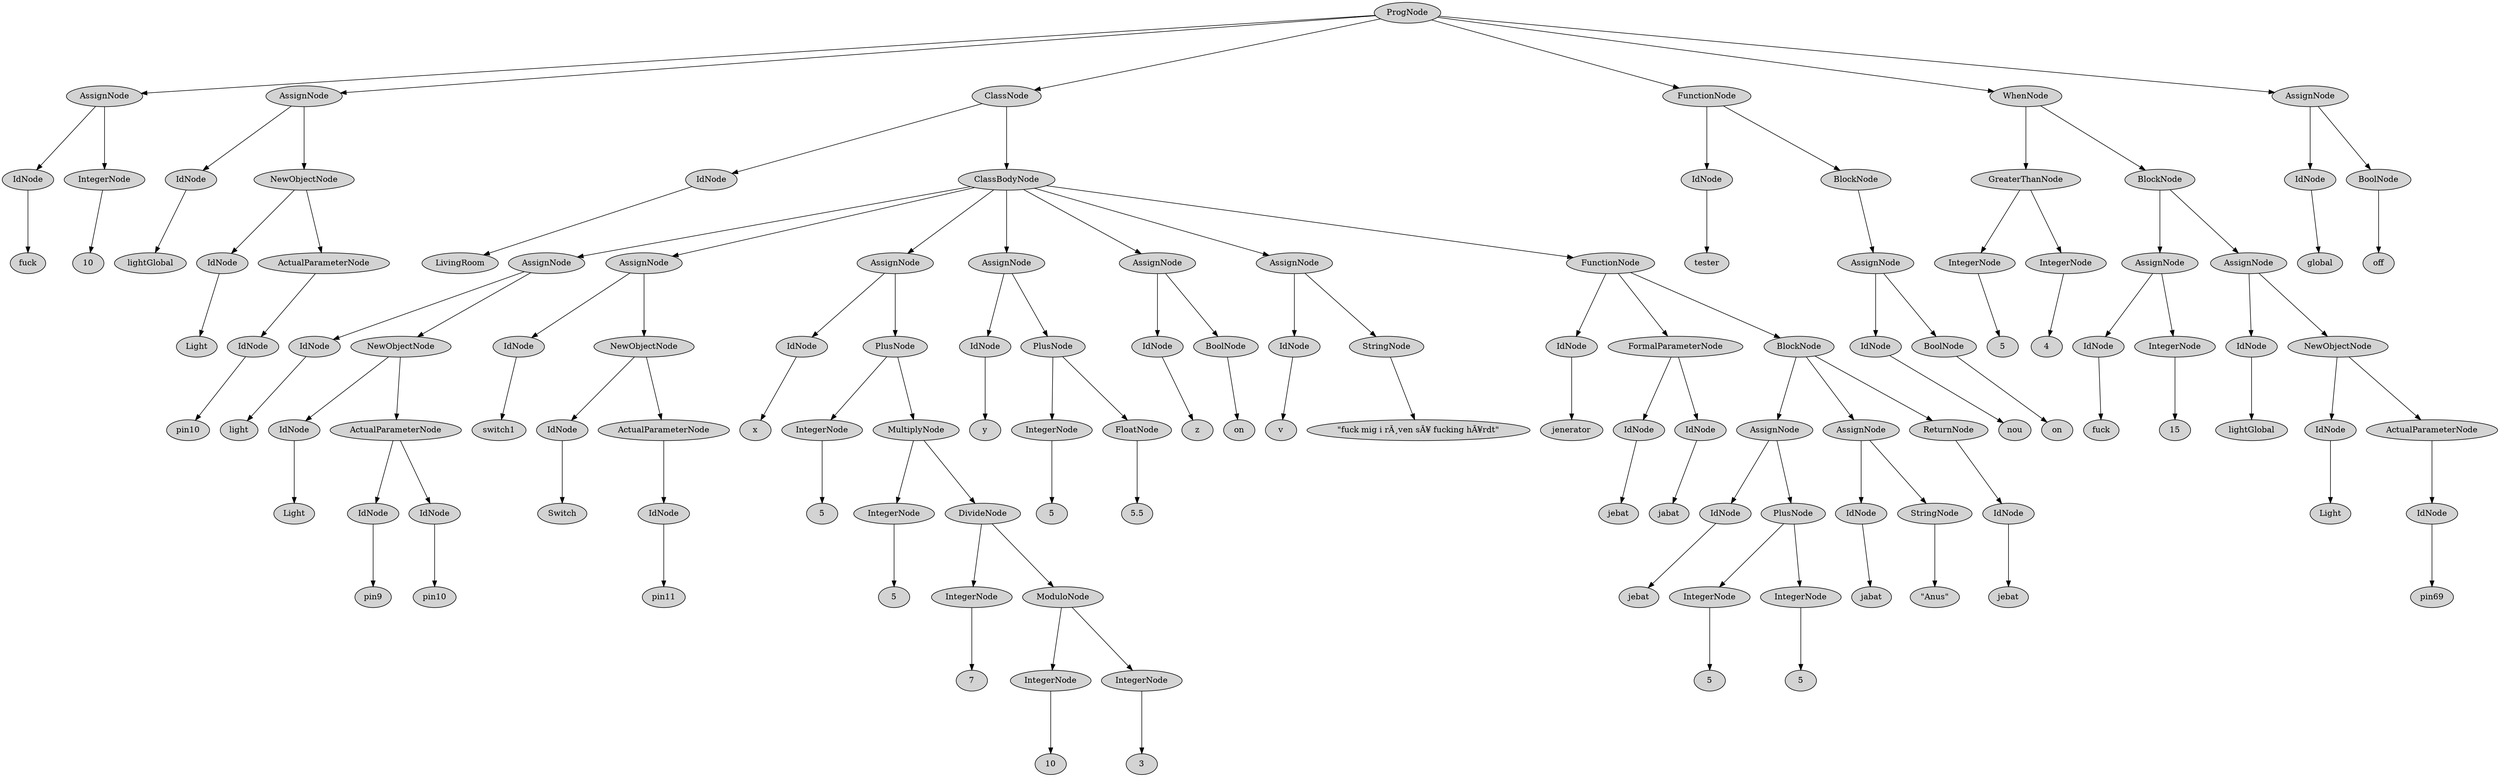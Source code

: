 digraph G {
	graph [ranksep=1.5 ratio=fill]
	node [style=filled]
	overlap=false
	5512825 [label=ProgNode]
	5239786 [label=AssignNode]
	5512825 -> 5239786
	2569620 [label=IdNode]
	5239786 -> 2569620
	1751351 [label=fuck]
	2569620 -> 1751351
	9608128 [label=IntegerNode]
	5239786 -> 9608128
	3376739 [label=10]
	9608128 -> 3376739
	6020904 [label=AssignNode]
	5512825 -> 6020904
	6516669 [label=IdNode]
	6020904 -> 6516669
	9961591 [label=lightGlobal]
	6516669 -> 9961591
	1283234 [label=NewObjectNode]
	6020904 -> 1283234
	7703863 [label=IdNode]
	1283234 -> 7703863
	6013359 [label=Light]
	7703863 -> 6013359
	6797437 [label=ActualParameterNode]
	1283234 -> 6797437
	9503956 [label=IdNode]
	6797437 -> 9503956
	1508551 [label=pin10]
	9503956 -> 1508551
	4881252 [label=ClassNode]
	5512825 -> 4881252
	3625886 [label=IdNode]
	4881252 -> 3625886
	4451463 [label=LivingRoom]
	3625886 -> 4451463
	1573676 [label=ClassBodyNode]
	4881252 -> 1573676
	9909628 [label=AssignNode]
	1573676 -> 9909628
	5129146 [label=IdNode]
	9909628 -> 5129146
	7656471 [label=light]
	5129146 -> 7656471
	7650401 [label=NewObjectNode]
	9909628 -> 7650401
	9768924 [label=IdNode]
	7650401 -> 9768924
	5614797 [label=Light]
	9768924 -> 5614797
	2054305 [label=ActualParameterNode]
	7650401 -> 2054305
	2816159 [label=IdNode]
	2054305 -> 2816159
	5959511 [label=pin9]
	2816159 -> 5959511
	7517303 [label=IdNode]
	2054305 -> 7517303
	4673912 [label=pin10]
	7517303 -> 4673912
	6639088 [label=AssignNode]
	1573676 -> 6639088
	8277412 [label=IdNode]
	6639088 -> 8277412
	333616 [label=switch1]
	8277412 -> 333616
	2741360 [label=NewObjectNode]
	6639088 -> 2741360
	8293761 [label=IdNode]
	2741360 -> 8293761
	8871966 [label=Switch]
	8293761 -> 8871966
	561660 [label=ActualParameterNode]
	2741360 -> 561660
	3757451 [label=IdNode]
	561660 -> 3757451
	910870 [label=pin11]
	3757451 -> 910870
	4056927 [label=AssignNode]
	1573676 -> 4056927
	537260 [label=IdNode]
	4056927 -> 537260
	4715637 [label=x]
	537260 -> 4715637
	5874566 [label=PlusNode]
	4056927 -> 5874566
	951966 [label=IntegerNode]
	5874566 -> 951966
	2554344 [label=5]
	951966 -> 2554344
	3100536 [label=MultiplyNode]
	5874566 -> 3100536
	753607 [label=IntegerNode]
	3100536 -> 753607
	1335638 [label=5]
	753607 -> 1335638
	367997 [label=DivideNode]
	3100536 -> 367997
	6165207 [label=IntegerNode]
	367997 -> 6165207
	4884625 [label=7]
	6165207 -> 4884625
	4224491 [label=ModuloNode]
	367997 -> 4224491
	6522141 [label=IntegerNode]
	4224491 -> 6522141
	1646188 [label=10]
	6522141 -> 1646188
	2380406 [label=IntegerNode]
	4224491 -> 2380406
	8673322 [label=3]
	2380406 -> 8673322
	1543543 [label=AssignNode]
	1573676 -> 1543543
	8883702 [label=IdNode]
	1543543 -> 8883702
	1901578 [label=y]
	8883702 -> 1901578
	8682321 [label=PlusNode]
	1543543 -> 8682321
	4697602 [label=IntegerNode]
	8682321 -> 4697602
	7587674 [label=5]
	4697602 -> 7587674
	4447119 [label=FloatNode]
	8682321 -> 4447119
	8903809 [label=5.5]
	4447119 -> 8903809
	8396056 [label=AssignNode]
	1573676 -> 8396056
	4216086 [label=IdNode]
	8396056 -> 4216086
	9743652 [label=z]
	4216086 -> 9743652
	5791593 [label=BoolNode]
	8396056 -> 5791593
	3723421 [label=on]
	5791593 -> 3723421
	8771087 [label=AssignNode]
	1573676 -> 8771087
	2218674 [label=IdNode]
	8771087 -> 2218674
	2258601 [label=v]
	2218674 -> 2258601
	2458325 [label=StringNode]
	8771087 -> 2458325
	3454525 [label="\"fuck mig i rÃ¸ven sÃ¥ fucking hÃ¥rdt\""]
	2458325 -> 3454525
	490052 [label=FunctionNode]
	1573676 -> 490052
	1769425 [label=IdNode]
	490052 -> 1769425
	2098981 [label=jenerator]
	1769425 -> 2098981
	2589774 [label=FormalParameterNode]
	490052 -> 2589774
	6059213 [label=IdNode]
	2589774 -> 6059213
	500418 [label=jebat]
	6059213 -> 500418
	8799689 [label=IdNode]
	2589774 -> 8799689
	6903 [label=jabat]
	8799689 -> 6903
	9830138 [label=BlockNode]
	490052 -> 9830138
	3419942 [label=AssignNode]
	9830138 -> 3419942
	3732764 [label=IdNode]
	3419942 -> 3732764
	7086571 [label=jebat]
	3732764 -> 7086571
	4345505 [label=PlusNode]
	3419942 -> 4345505
	3348188 [label=IntegerNode]
	4345505 -> 3348188
	4776427 [label=5]
	3348188 -> 4776427
	3171471 [label=IntegerNode]
	4345505 -> 3171471
	4751722 [label=5]
	3171471 -> 4751722
	494027 [label=AssignNode]
	9830138 -> 494027
	1718779 [label=IdNode]
	494027 -> 1718779
	3305121 [label=jabat]
	1718779 -> 3305121
	5034787 [label=StringNode]
	494027 -> 5034787
	5345011 [label="\"Anus\""]
	5034787 -> 5345011
	7803419 [label=ReturnNode]
	9830138 -> 7803419
	3408599 [label=IdNode]
	7803419 -> 3408599
	7557639 [label=jebat]
	3408599 -> 7557639
	78329 [label=FunctionNode]
	5512825 -> 78329
	9934627 [label=IdNode]
	78329 -> 9934627
	8734908 [label=tester]
	9934627 -> 8734908
	4179721 [label=BlockNode]
	78329 -> 4179721
	7831206 [label=AssignNode]
	4179721 -> 7831206
	3869563 [label=IdNode]
	7831206 -> 3869563
	8193025 [label=nou]
	3869563 -> 8193025
	8316486 [label=BoolNode]
	7831206 -> 8316486
	1392257 [label=on]
	8316486 -> 1392257
	8409118 [label=WhenNode]
	5512825 -> 8409118
	5327598 [label=GreaterThanNode]
	8409118 -> 5327598
	6927498 [label=IntegerNode]
	5327598 -> 6927498
	1677215 [label=5]
	6927498 -> 1677215
	186686 [label=IntegerNode]
	5327598 -> 186686
	4438556 [label=4]
	186686 -> 4438556
	8785039 [label=BlockNode]
	8409118 -> 8785039
	42993 [label=AssignNode]
	8785039 -> 42993
	1288768 [label=IdNode]
	42993 -> 1288768
	6934053 [label=fuck]
	1288768 -> 6934053
	7008572 [label=IntegerNode]
	42993 -> 7008572
	2471101 [label=15]
	7008572 -> 2471101
	8689590 [label=AssignNode]
	8785039 -> 8689590
	1589020 [label=IdNode]
	8689590 -> 1589020
	4012532 [label=lightGlobal]
	1589020 -> 4012532
	5796638 [label=NewObjectNode]
	8689590 -> 5796638
	8582123 [label=IdNode]
	5796638 -> 8582123
	3581341 [label=Light]
	8582123 -> 3581341
	2776195 [label=ActualParameterNode]
	5796638 -> 2776195
	5997335 [label=IdNode]
	2776195 -> 5997335
	1522169 [label=pin69]
	5997335 -> 1522169
	3404973 [label=AssignNode]
	5512825 -> 3404973
	8194033 [label=IdNode]
	3404973 -> 8194033
	9432017 [label=global]
	8194033 -> 9432017
	3884760 [label=BoolNode]
	3404973 -> 3884760
	3974846 [label=off]
	3884760 -> 3974846
}
